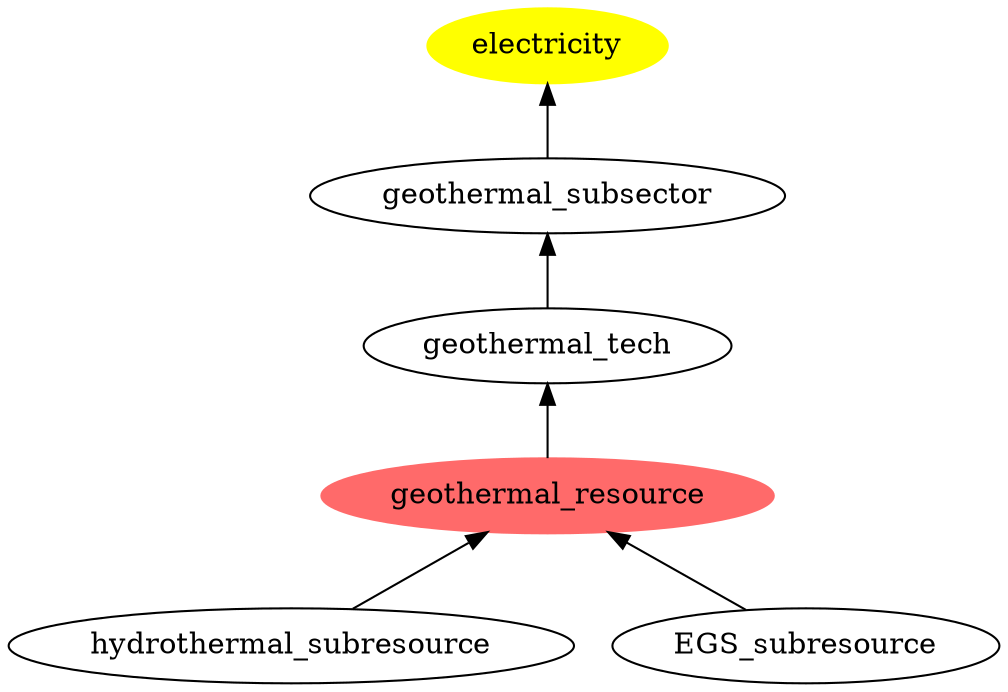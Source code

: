 digraph world{
	electricity[style=filled,color=yellow];
	geothermal_resource[style=filled,color=indianred1];
	electricity->geothermal_subsector[dir=back];
	geothermal_subsector->geothermal_tech[dir=back];
	geothermal_tech->geothermal_resource[dir=back];
	geothermal_resource->hydrothermal_subresource[dir=back];
	geothermal_resource->EGS_subresource[dir=back];
}